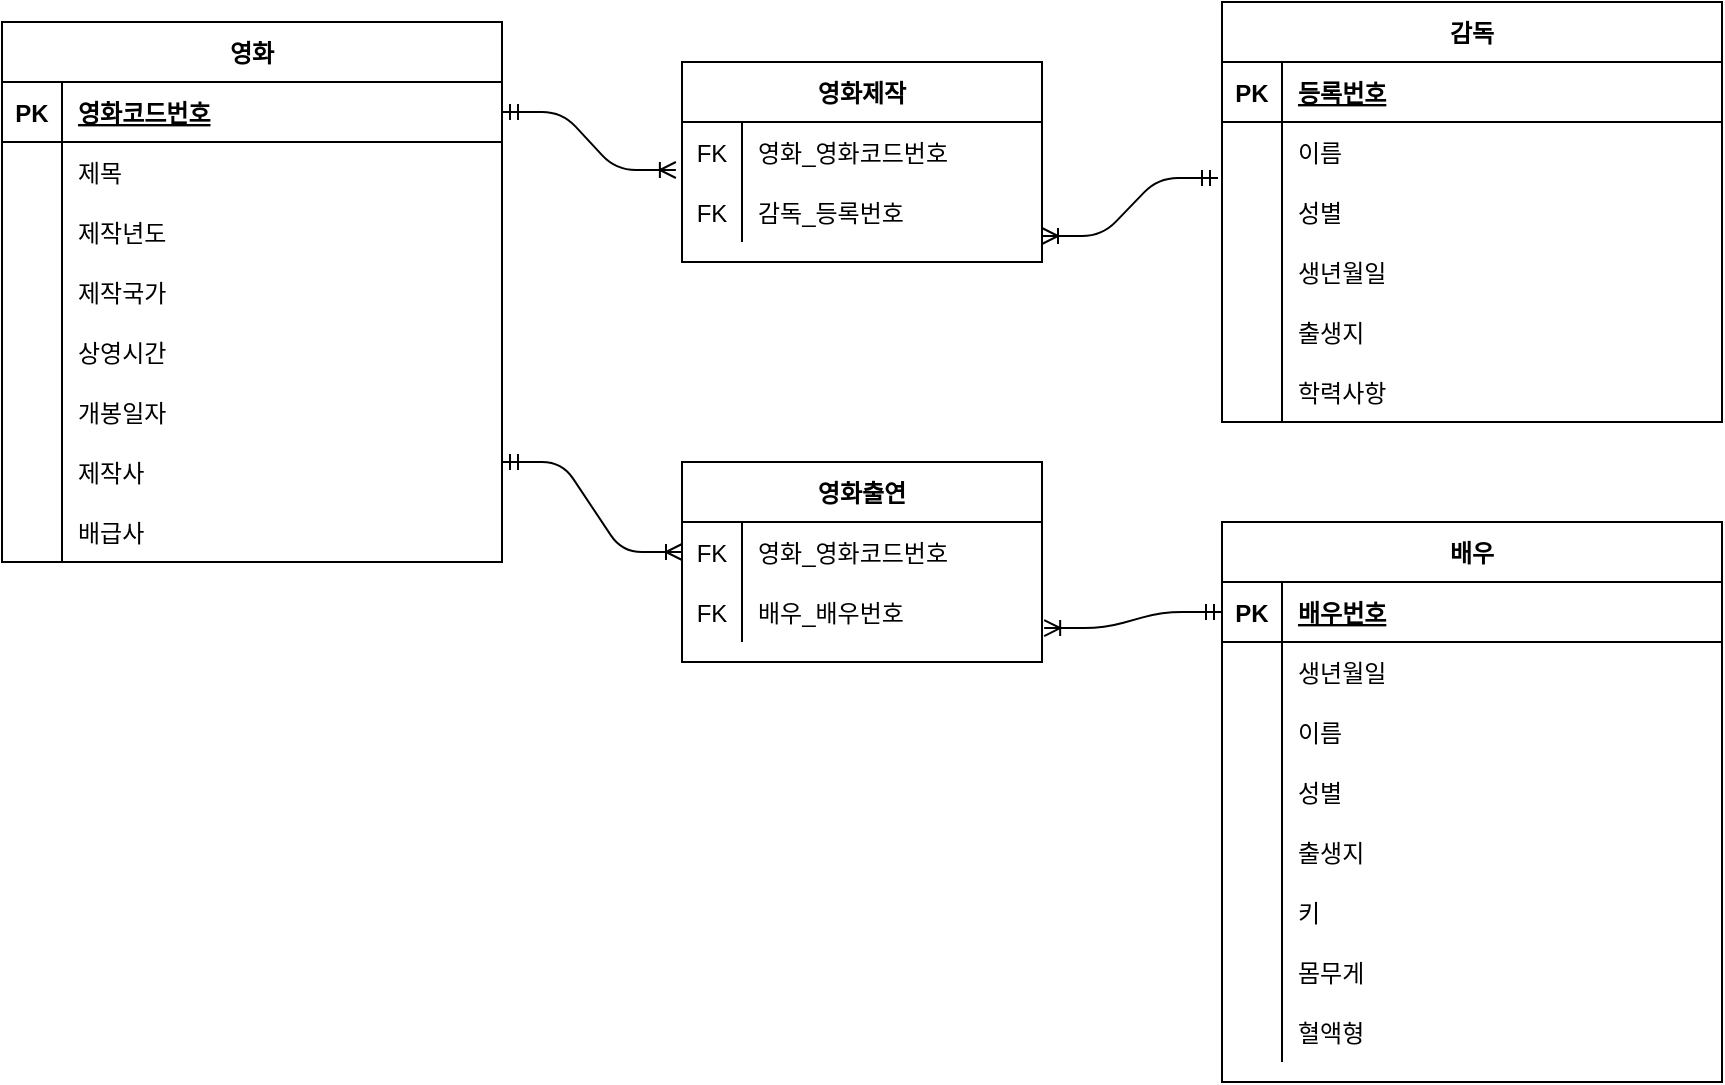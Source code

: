 <mxfile version="14.6.6" type="github">
  <diagram id="R2lEEEUBdFMjLlhIrx00" name="Page-1">
    <mxGraphModel dx="868" dy="450" grid="1" gridSize="10" guides="1" tooltips="1" connect="1" arrows="1" fold="1" page="1" pageScale="1" pageWidth="850" pageHeight="1100" math="0" shadow="0" extFonts="Permanent Marker^https://fonts.googleapis.com/css?family=Permanent+Marker">
      <root>
        <mxCell id="0" />
        <mxCell id="1" parent="0" />
        <mxCell id="C-vyLk0tnHw3VtMMgP7b-2" value="감독" style="shape=table;startSize=30;container=1;collapsible=1;childLayout=tableLayout;fixedRows=1;rowLines=0;fontStyle=1;align=center;resizeLast=1;" parent="1" vertex="1">
          <mxGeometry x="620" y="10" width="250" height="210" as="geometry" />
        </mxCell>
        <mxCell id="C-vyLk0tnHw3VtMMgP7b-3" value="" style="shape=partialRectangle;collapsible=0;dropTarget=0;pointerEvents=0;fillColor=none;points=[[0,0.5],[1,0.5]];portConstraint=eastwest;top=0;left=0;right=0;bottom=1;" parent="C-vyLk0tnHw3VtMMgP7b-2" vertex="1">
          <mxGeometry y="30" width="250" height="30" as="geometry" />
        </mxCell>
        <mxCell id="C-vyLk0tnHw3VtMMgP7b-4" value="PK" style="shape=partialRectangle;overflow=hidden;connectable=0;fillColor=none;top=0;left=0;bottom=0;right=0;fontStyle=1;" parent="C-vyLk0tnHw3VtMMgP7b-3" vertex="1">
          <mxGeometry width="30" height="30" as="geometry" />
        </mxCell>
        <mxCell id="C-vyLk0tnHw3VtMMgP7b-5" value="등록번호" style="shape=partialRectangle;overflow=hidden;connectable=0;fillColor=none;top=0;left=0;bottom=0;right=0;align=left;spacingLeft=6;fontStyle=5;" parent="C-vyLk0tnHw3VtMMgP7b-3" vertex="1">
          <mxGeometry x="30" width="220" height="30" as="geometry" />
        </mxCell>
        <mxCell id="C-vyLk0tnHw3VtMMgP7b-6" value="" style="shape=partialRectangle;collapsible=0;dropTarget=0;pointerEvents=0;fillColor=none;points=[[0,0.5],[1,0.5]];portConstraint=eastwest;top=0;left=0;right=0;bottom=0;" parent="C-vyLk0tnHw3VtMMgP7b-2" vertex="1">
          <mxGeometry y="60" width="250" height="30" as="geometry" />
        </mxCell>
        <mxCell id="C-vyLk0tnHw3VtMMgP7b-7" value="" style="shape=partialRectangle;overflow=hidden;connectable=0;fillColor=none;top=0;left=0;bottom=0;right=0;" parent="C-vyLk0tnHw3VtMMgP7b-6" vertex="1">
          <mxGeometry width="30" height="30" as="geometry" />
        </mxCell>
        <mxCell id="C-vyLk0tnHw3VtMMgP7b-8" value="이름" style="shape=partialRectangle;overflow=hidden;connectable=0;fillColor=none;top=0;left=0;bottom=0;right=0;align=left;spacingLeft=6;" parent="C-vyLk0tnHw3VtMMgP7b-6" vertex="1">
          <mxGeometry x="30" width="220" height="30" as="geometry" />
        </mxCell>
        <mxCell id="C-vyLk0tnHw3VtMMgP7b-9" value="" style="shape=partialRectangle;collapsible=0;dropTarget=0;pointerEvents=0;fillColor=none;points=[[0,0.5],[1,0.5]];portConstraint=eastwest;top=0;left=0;right=0;bottom=0;" parent="C-vyLk0tnHw3VtMMgP7b-2" vertex="1">
          <mxGeometry y="90" width="250" height="30" as="geometry" />
        </mxCell>
        <mxCell id="C-vyLk0tnHw3VtMMgP7b-10" value="" style="shape=partialRectangle;overflow=hidden;connectable=0;fillColor=none;top=0;left=0;bottom=0;right=0;" parent="C-vyLk0tnHw3VtMMgP7b-9" vertex="1">
          <mxGeometry width="30" height="30" as="geometry" />
        </mxCell>
        <mxCell id="C-vyLk0tnHw3VtMMgP7b-11" value="성별" style="shape=partialRectangle;overflow=hidden;connectable=0;fillColor=none;top=0;left=0;bottom=0;right=0;align=left;spacingLeft=6;" parent="C-vyLk0tnHw3VtMMgP7b-9" vertex="1">
          <mxGeometry x="30" width="220" height="30" as="geometry" />
        </mxCell>
        <mxCell id="z78ce82XJS9O9JXt9uHI-20" value="" style="shape=partialRectangle;collapsible=0;dropTarget=0;pointerEvents=0;fillColor=none;points=[[0,0.5],[1,0.5]];portConstraint=eastwest;top=0;left=0;right=0;bottom=0;" parent="C-vyLk0tnHw3VtMMgP7b-2" vertex="1">
          <mxGeometry y="120" width="250" height="30" as="geometry" />
        </mxCell>
        <mxCell id="z78ce82XJS9O9JXt9uHI-21" value="" style="shape=partialRectangle;overflow=hidden;connectable=0;fillColor=none;top=0;left=0;bottom=0;right=0;" parent="z78ce82XJS9O9JXt9uHI-20" vertex="1">
          <mxGeometry width="30" height="30" as="geometry" />
        </mxCell>
        <mxCell id="z78ce82XJS9O9JXt9uHI-22" value="생년월일" style="shape=partialRectangle;overflow=hidden;connectable=0;fillColor=none;top=0;left=0;bottom=0;right=0;align=left;spacingLeft=6;" parent="z78ce82XJS9O9JXt9uHI-20" vertex="1">
          <mxGeometry x="30" width="220" height="30" as="geometry" />
        </mxCell>
        <mxCell id="z78ce82XJS9O9JXt9uHI-23" value="" style="shape=partialRectangle;collapsible=0;dropTarget=0;pointerEvents=0;fillColor=none;points=[[0,0.5],[1,0.5]];portConstraint=eastwest;top=0;left=0;right=0;bottom=0;" parent="C-vyLk0tnHw3VtMMgP7b-2" vertex="1">
          <mxGeometry y="150" width="250" height="30" as="geometry" />
        </mxCell>
        <mxCell id="z78ce82XJS9O9JXt9uHI-24" value="" style="shape=partialRectangle;overflow=hidden;connectable=0;fillColor=none;top=0;left=0;bottom=0;right=0;" parent="z78ce82XJS9O9JXt9uHI-23" vertex="1">
          <mxGeometry width="30" height="30" as="geometry" />
        </mxCell>
        <mxCell id="z78ce82XJS9O9JXt9uHI-25" value="출생지" style="shape=partialRectangle;overflow=hidden;connectable=0;fillColor=none;top=0;left=0;bottom=0;right=0;align=left;spacingLeft=6;" parent="z78ce82XJS9O9JXt9uHI-23" vertex="1">
          <mxGeometry x="30" width="220" height="30" as="geometry" />
        </mxCell>
        <mxCell id="z78ce82XJS9O9JXt9uHI-26" value="" style="shape=partialRectangle;collapsible=0;dropTarget=0;pointerEvents=0;fillColor=none;points=[[0,0.5],[1,0.5]];portConstraint=eastwest;top=0;left=0;right=0;bottom=0;" parent="C-vyLk0tnHw3VtMMgP7b-2" vertex="1">
          <mxGeometry y="180" width="250" height="30" as="geometry" />
        </mxCell>
        <mxCell id="z78ce82XJS9O9JXt9uHI-27" value="" style="shape=partialRectangle;overflow=hidden;connectable=0;fillColor=none;top=0;left=0;bottom=0;right=0;" parent="z78ce82XJS9O9JXt9uHI-26" vertex="1">
          <mxGeometry width="30" height="30" as="geometry" />
        </mxCell>
        <mxCell id="z78ce82XJS9O9JXt9uHI-28" value="학력사항" style="shape=partialRectangle;overflow=hidden;connectable=0;fillColor=none;top=0;left=0;bottom=0;right=0;align=left;spacingLeft=6;" parent="z78ce82XJS9O9JXt9uHI-26" vertex="1">
          <mxGeometry x="30" width="220" height="30" as="geometry" />
        </mxCell>
        <mxCell id="C-vyLk0tnHw3VtMMgP7b-13" value="배우" style="shape=table;startSize=30;container=1;collapsible=1;childLayout=tableLayout;fixedRows=1;rowLines=0;fontStyle=1;align=center;resizeLast=1;" parent="1" vertex="1">
          <mxGeometry x="620" y="270" width="250" height="280" as="geometry" />
        </mxCell>
        <mxCell id="C-vyLk0tnHw3VtMMgP7b-14" value="" style="shape=partialRectangle;collapsible=0;dropTarget=0;pointerEvents=0;fillColor=none;points=[[0,0.5],[1,0.5]];portConstraint=eastwest;top=0;left=0;right=0;bottom=1;" parent="C-vyLk0tnHw3VtMMgP7b-13" vertex="1">
          <mxGeometry y="30" width="250" height="30" as="geometry" />
        </mxCell>
        <mxCell id="C-vyLk0tnHw3VtMMgP7b-15" value="PK" style="shape=partialRectangle;overflow=hidden;connectable=0;fillColor=none;top=0;left=0;bottom=0;right=0;fontStyle=1;" parent="C-vyLk0tnHw3VtMMgP7b-14" vertex="1">
          <mxGeometry width="30" height="30" as="geometry" />
        </mxCell>
        <mxCell id="C-vyLk0tnHw3VtMMgP7b-16" value="배우번호" style="shape=partialRectangle;overflow=hidden;connectable=0;fillColor=none;top=0;left=0;bottom=0;right=0;align=left;spacingLeft=6;fontStyle=5;" parent="C-vyLk0tnHw3VtMMgP7b-14" vertex="1">
          <mxGeometry x="30" width="220" height="30" as="geometry" />
        </mxCell>
        <mxCell id="C-vyLk0tnHw3VtMMgP7b-17" value="" style="shape=partialRectangle;collapsible=0;dropTarget=0;pointerEvents=0;fillColor=none;points=[[0,0.5],[1,0.5]];portConstraint=eastwest;top=0;left=0;right=0;bottom=0;" parent="C-vyLk0tnHw3VtMMgP7b-13" vertex="1">
          <mxGeometry y="60" width="250" height="30" as="geometry" />
        </mxCell>
        <mxCell id="C-vyLk0tnHw3VtMMgP7b-18" value="" style="shape=partialRectangle;overflow=hidden;connectable=0;fillColor=none;top=0;left=0;bottom=0;right=0;" parent="C-vyLk0tnHw3VtMMgP7b-17" vertex="1">
          <mxGeometry width="30" height="30" as="geometry" />
        </mxCell>
        <mxCell id="C-vyLk0tnHw3VtMMgP7b-19" value="생년월일" style="shape=partialRectangle;overflow=hidden;connectable=0;fillColor=none;top=0;left=0;bottom=0;right=0;align=left;spacingLeft=6;" parent="C-vyLk0tnHw3VtMMgP7b-17" vertex="1">
          <mxGeometry x="30" width="220" height="30" as="geometry" />
        </mxCell>
        <mxCell id="C-vyLk0tnHw3VtMMgP7b-20" value="" style="shape=partialRectangle;collapsible=0;dropTarget=0;pointerEvents=0;fillColor=none;points=[[0,0.5],[1,0.5]];portConstraint=eastwest;top=0;left=0;right=0;bottom=0;" parent="C-vyLk0tnHw3VtMMgP7b-13" vertex="1">
          <mxGeometry y="90" width="250" height="30" as="geometry" />
        </mxCell>
        <mxCell id="C-vyLk0tnHw3VtMMgP7b-21" value="" style="shape=partialRectangle;overflow=hidden;connectable=0;fillColor=none;top=0;left=0;bottom=0;right=0;" parent="C-vyLk0tnHw3VtMMgP7b-20" vertex="1">
          <mxGeometry width="30" height="30" as="geometry" />
        </mxCell>
        <mxCell id="C-vyLk0tnHw3VtMMgP7b-22" value="이름" style="shape=partialRectangle;overflow=hidden;connectable=0;fillColor=none;top=0;left=0;bottom=0;right=0;align=left;spacingLeft=6;" parent="C-vyLk0tnHw3VtMMgP7b-20" vertex="1">
          <mxGeometry x="30" width="220" height="30" as="geometry" />
        </mxCell>
        <mxCell id="z78ce82XJS9O9JXt9uHI-35" value="" style="shape=partialRectangle;collapsible=0;dropTarget=0;pointerEvents=0;fillColor=none;points=[[0,0.5],[1,0.5]];portConstraint=eastwest;top=0;left=0;right=0;bottom=0;" parent="C-vyLk0tnHw3VtMMgP7b-13" vertex="1">
          <mxGeometry y="120" width="250" height="30" as="geometry" />
        </mxCell>
        <mxCell id="z78ce82XJS9O9JXt9uHI-36" value="" style="shape=partialRectangle;overflow=hidden;connectable=0;fillColor=none;top=0;left=0;bottom=0;right=0;" parent="z78ce82XJS9O9JXt9uHI-35" vertex="1">
          <mxGeometry width="30" height="30" as="geometry" />
        </mxCell>
        <mxCell id="z78ce82XJS9O9JXt9uHI-37" value="성별" style="shape=partialRectangle;overflow=hidden;connectable=0;fillColor=none;top=0;left=0;bottom=0;right=0;align=left;spacingLeft=6;" parent="z78ce82XJS9O9JXt9uHI-35" vertex="1">
          <mxGeometry x="30" width="220" height="30" as="geometry" />
        </mxCell>
        <mxCell id="z78ce82XJS9O9JXt9uHI-38" value="" style="shape=partialRectangle;collapsible=0;dropTarget=0;pointerEvents=0;fillColor=none;points=[[0,0.5],[1,0.5]];portConstraint=eastwest;top=0;left=0;right=0;bottom=0;" parent="C-vyLk0tnHw3VtMMgP7b-13" vertex="1">
          <mxGeometry y="150" width="250" height="30" as="geometry" />
        </mxCell>
        <mxCell id="z78ce82XJS9O9JXt9uHI-39" value="" style="shape=partialRectangle;overflow=hidden;connectable=0;fillColor=none;top=0;left=0;bottom=0;right=0;" parent="z78ce82XJS9O9JXt9uHI-38" vertex="1">
          <mxGeometry width="30" height="30" as="geometry" />
        </mxCell>
        <mxCell id="z78ce82XJS9O9JXt9uHI-40" value="출생지" style="shape=partialRectangle;overflow=hidden;connectable=0;fillColor=none;top=0;left=0;bottom=0;right=0;align=left;spacingLeft=6;" parent="z78ce82XJS9O9JXt9uHI-38" vertex="1">
          <mxGeometry x="30" width="220" height="30" as="geometry" />
        </mxCell>
        <mxCell id="z78ce82XJS9O9JXt9uHI-47" value="" style="shape=partialRectangle;collapsible=0;dropTarget=0;pointerEvents=0;fillColor=none;points=[[0,0.5],[1,0.5]];portConstraint=eastwest;top=0;left=0;right=0;bottom=0;" parent="C-vyLk0tnHw3VtMMgP7b-13" vertex="1">
          <mxGeometry y="180" width="250" height="30" as="geometry" />
        </mxCell>
        <mxCell id="z78ce82XJS9O9JXt9uHI-48" value="" style="shape=partialRectangle;overflow=hidden;connectable=0;fillColor=none;top=0;left=0;bottom=0;right=0;" parent="z78ce82XJS9O9JXt9uHI-47" vertex="1">
          <mxGeometry width="30" height="30" as="geometry" />
        </mxCell>
        <mxCell id="z78ce82XJS9O9JXt9uHI-49" value="키" style="shape=partialRectangle;overflow=hidden;connectable=0;fillColor=none;top=0;left=0;bottom=0;right=0;align=left;spacingLeft=6;" parent="z78ce82XJS9O9JXt9uHI-47" vertex="1">
          <mxGeometry x="30" width="220" height="30" as="geometry" />
        </mxCell>
        <mxCell id="z78ce82XJS9O9JXt9uHI-44" value="" style="shape=partialRectangle;collapsible=0;dropTarget=0;pointerEvents=0;fillColor=none;points=[[0,0.5],[1,0.5]];portConstraint=eastwest;top=0;left=0;right=0;bottom=0;" parent="C-vyLk0tnHw3VtMMgP7b-13" vertex="1">
          <mxGeometry y="210" width="250" height="30" as="geometry" />
        </mxCell>
        <mxCell id="z78ce82XJS9O9JXt9uHI-45" value="" style="shape=partialRectangle;overflow=hidden;connectable=0;fillColor=none;top=0;left=0;bottom=0;right=0;" parent="z78ce82XJS9O9JXt9uHI-44" vertex="1">
          <mxGeometry width="30" height="30" as="geometry" />
        </mxCell>
        <mxCell id="z78ce82XJS9O9JXt9uHI-46" value="몸무게" style="shape=partialRectangle;overflow=hidden;connectable=0;fillColor=none;top=0;left=0;bottom=0;right=0;align=left;spacingLeft=6;" parent="z78ce82XJS9O9JXt9uHI-44" vertex="1">
          <mxGeometry x="30" width="220" height="30" as="geometry" />
        </mxCell>
        <mxCell id="z78ce82XJS9O9JXt9uHI-41" value="" style="shape=partialRectangle;collapsible=0;dropTarget=0;pointerEvents=0;fillColor=none;points=[[0,0.5],[1,0.5]];portConstraint=eastwest;top=0;left=0;right=0;bottom=0;" parent="C-vyLk0tnHw3VtMMgP7b-13" vertex="1">
          <mxGeometry y="240" width="250" height="30" as="geometry" />
        </mxCell>
        <mxCell id="z78ce82XJS9O9JXt9uHI-42" value="" style="shape=partialRectangle;overflow=hidden;connectable=0;fillColor=none;top=0;left=0;bottom=0;right=0;" parent="z78ce82XJS9O9JXt9uHI-41" vertex="1">
          <mxGeometry width="30" height="30" as="geometry" />
        </mxCell>
        <mxCell id="z78ce82XJS9O9JXt9uHI-43" value="혈액형" style="shape=partialRectangle;overflow=hidden;connectable=0;fillColor=none;top=0;left=0;bottom=0;right=0;align=left;spacingLeft=6;" parent="z78ce82XJS9O9JXt9uHI-41" vertex="1">
          <mxGeometry x="30" width="220" height="30" as="geometry" />
        </mxCell>
        <mxCell id="C-vyLk0tnHw3VtMMgP7b-23" value="영화" style="shape=table;startSize=30;container=1;collapsible=1;childLayout=tableLayout;fixedRows=1;rowLines=0;fontStyle=1;align=center;resizeLast=1;" parent="1" vertex="1">
          <mxGeometry x="10" y="20" width="250" height="270" as="geometry" />
        </mxCell>
        <mxCell id="C-vyLk0tnHw3VtMMgP7b-24" value="" style="shape=partialRectangle;collapsible=0;dropTarget=0;pointerEvents=0;fillColor=none;points=[[0,0.5],[1,0.5]];portConstraint=eastwest;top=0;left=0;right=0;bottom=1;" parent="C-vyLk0tnHw3VtMMgP7b-23" vertex="1">
          <mxGeometry y="30" width="250" height="30" as="geometry" />
        </mxCell>
        <mxCell id="C-vyLk0tnHw3VtMMgP7b-25" value="PK" style="shape=partialRectangle;overflow=hidden;connectable=0;fillColor=none;top=0;left=0;bottom=0;right=0;fontStyle=1;" parent="C-vyLk0tnHw3VtMMgP7b-24" vertex="1">
          <mxGeometry width="30" height="30" as="geometry" />
        </mxCell>
        <mxCell id="C-vyLk0tnHw3VtMMgP7b-26" value="영화코드번호" style="shape=partialRectangle;overflow=hidden;connectable=0;fillColor=none;top=0;left=0;bottom=0;right=0;align=left;spacingLeft=6;fontStyle=5;" parent="C-vyLk0tnHw3VtMMgP7b-24" vertex="1">
          <mxGeometry x="30" width="220" height="30" as="geometry" />
        </mxCell>
        <mxCell id="z78ce82XJS9O9JXt9uHI-2" value="" style="shape=partialRectangle;collapsible=0;dropTarget=0;pointerEvents=0;fillColor=none;points=[[0,0.5],[1,0.5]];portConstraint=eastwest;top=0;left=0;right=0;bottom=0;" parent="C-vyLk0tnHw3VtMMgP7b-23" vertex="1">
          <mxGeometry y="60" width="250" height="30" as="geometry" />
        </mxCell>
        <mxCell id="z78ce82XJS9O9JXt9uHI-3" value="" style="shape=partialRectangle;overflow=hidden;connectable=0;fillColor=none;top=0;left=0;bottom=0;right=0;" parent="z78ce82XJS9O9JXt9uHI-2" vertex="1">
          <mxGeometry width="30" height="30" as="geometry" />
        </mxCell>
        <mxCell id="z78ce82XJS9O9JXt9uHI-4" value="제목" style="shape=partialRectangle;overflow=hidden;connectable=0;fillColor=none;top=0;left=0;bottom=0;right=0;align=left;spacingLeft=6;" parent="z78ce82XJS9O9JXt9uHI-2" vertex="1">
          <mxGeometry x="30" width="220" height="30" as="geometry" />
        </mxCell>
        <mxCell id="z78ce82XJS9O9JXt9uHI-5" value="" style="shape=partialRectangle;collapsible=0;dropTarget=0;pointerEvents=0;fillColor=none;points=[[0,0.5],[1,0.5]];portConstraint=eastwest;top=0;left=0;right=0;bottom=0;" parent="C-vyLk0tnHw3VtMMgP7b-23" vertex="1">
          <mxGeometry y="90" width="250" height="30" as="geometry" />
        </mxCell>
        <mxCell id="z78ce82XJS9O9JXt9uHI-6" value="" style="shape=partialRectangle;overflow=hidden;connectable=0;fillColor=none;top=0;left=0;bottom=0;right=0;" parent="z78ce82XJS9O9JXt9uHI-5" vertex="1">
          <mxGeometry width="30" height="30" as="geometry" />
        </mxCell>
        <mxCell id="z78ce82XJS9O9JXt9uHI-7" value="제작년도" style="shape=partialRectangle;overflow=hidden;connectable=0;fillColor=none;top=0;left=0;bottom=0;right=0;align=left;spacingLeft=6;" parent="z78ce82XJS9O9JXt9uHI-5" vertex="1">
          <mxGeometry x="30" width="220" height="30" as="geometry" />
        </mxCell>
        <mxCell id="z78ce82XJS9O9JXt9uHI-8" value="" style="shape=partialRectangle;collapsible=0;dropTarget=0;pointerEvents=0;fillColor=none;points=[[0,0.5],[1,0.5]];portConstraint=eastwest;top=0;left=0;right=0;bottom=0;" parent="C-vyLk0tnHw3VtMMgP7b-23" vertex="1">
          <mxGeometry y="120" width="250" height="30" as="geometry" />
        </mxCell>
        <mxCell id="z78ce82XJS9O9JXt9uHI-9" value="" style="shape=partialRectangle;overflow=hidden;connectable=0;fillColor=none;top=0;left=0;bottom=0;right=0;" parent="z78ce82XJS9O9JXt9uHI-8" vertex="1">
          <mxGeometry width="30" height="30" as="geometry" />
        </mxCell>
        <mxCell id="z78ce82XJS9O9JXt9uHI-10" value="제작국가" style="shape=partialRectangle;overflow=hidden;connectable=0;fillColor=none;top=0;left=0;bottom=0;right=0;align=left;spacingLeft=6;" parent="z78ce82XJS9O9JXt9uHI-8" vertex="1">
          <mxGeometry x="30" width="220" height="30" as="geometry" />
        </mxCell>
        <mxCell id="z78ce82XJS9O9JXt9uHI-11" value="" style="shape=partialRectangle;collapsible=0;dropTarget=0;pointerEvents=0;fillColor=none;points=[[0,0.5],[1,0.5]];portConstraint=eastwest;top=0;left=0;right=0;bottom=0;" parent="C-vyLk0tnHw3VtMMgP7b-23" vertex="1">
          <mxGeometry y="150" width="250" height="30" as="geometry" />
        </mxCell>
        <mxCell id="z78ce82XJS9O9JXt9uHI-12" value="" style="shape=partialRectangle;overflow=hidden;connectable=0;fillColor=none;top=0;left=0;bottom=0;right=0;" parent="z78ce82XJS9O9JXt9uHI-11" vertex="1">
          <mxGeometry width="30" height="30" as="geometry" />
        </mxCell>
        <mxCell id="z78ce82XJS9O9JXt9uHI-13" value="상영시간" style="shape=partialRectangle;overflow=hidden;connectable=0;fillColor=none;top=0;left=0;bottom=0;right=0;align=left;spacingLeft=6;" parent="z78ce82XJS9O9JXt9uHI-11" vertex="1">
          <mxGeometry x="30" width="220" height="30" as="geometry" />
        </mxCell>
        <mxCell id="z78ce82XJS9O9JXt9uHI-14" value="" style="shape=partialRectangle;collapsible=0;dropTarget=0;pointerEvents=0;fillColor=none;points=[[0,0.5],[1,0.5]];portConstraint=eastwest;top=0;left=0;right=0;bottom=0;" parent="C-vyLk0tnHw3VtMMgP7b-23" vertex="1">
          <mxGeometry y="180" width="250" height="30" as="geometry" />
        </mxCell>
        <mxCell id="z78ce82XJS9O9JXt9uHI-15" value="" style="shape=partialRectangle;overflow=hidden;connectable=0;fillColor=none;top=0;left=0;bottom=0;right=0;" parent="z78ce82XJS9O9JXt9uHI-14" vertex="1">
          <mxGeometry width="30" height="30" as="geometry" />
        </mxCell>
        <mxCell id="z78ce82XJS9O9JXt9uHI-16" value="개봉일자" style="shape=partialRectangle;overflow=hidden;connectable=0;fillColor=none;top=0;left=0;bottom=0;right=0;align=left;spacingLeft=6;" parent="z78ce82XJS9O9JXt9uHI-14" vertex="1">
          <mxGeometry x="30" width="220" height="30" as="geometry" />
        </mxCell>
        <mxCell id="z78ce82XJS9O9JXt9uHI-17" value="" style="shape=partialRectangle;collapsible=0;dropTarget=0;pointerEvents=0;fillColor=none;points=[[0,0.5],[1,0.5]];portConstraint=eastwest;top=0;left=0;right=0;bottom=0;" parent="C-vyLk0tnHw3VtMMgP7b-23" vertex="1">
          <mxGeometry y="210" width="250" height="30" as="geometry" />
        </mxCell>
        <mxCell id="z78ce82XJS9O9JXt9uHI-18" value="" style="shape=partialRectangle;overflow=hidden;connectable=0;fillColor=none;top=0;left=0;bottom=0;right=0;" parent="z78ce82XJS9O9JXt9uHI-17" vertex="1">
          <mxGeometry width="30" height="30" as="geometry" />
        </mxCell>
        <mxCell id="z78ce82XJS9O9JXt9uHI-19" value="제작사" style="shape=partialRectangle;overflow=hidden;connectable=0;fillColor=none;top=0;left=0;bottom=0;right=0;align=left;spacingLeft=6;" parent="z78ce82XJS9O9JXt9uHI-17" vertex="1">
          <mxGeometry x="30" width="220" height="30" as="geometry" />
        </mxCell>
        <mxCell id="C-vyLk0tnHw3VtMMgP7b-27" value="" style="shape=partialRectangle;collapsible=0;dropTarget=0;pointerEvents=0;fillColor=none;points=[[0,0.5],[1,0.5]];portConstraint=eastwest;top=0;left=0;right=0;bottom=0;" parent="C-vyLk0tnHw3VtMMgP7b-23" vertex="1">
          <mxGeometry y="240" width="250" height="30" as="geometry" />
        </mxCell>
        <mxCell id="C-vyLk0tnHw3VtMMgP7b-28" value="" style="shape=partialRectangle;overflow=hidden;connectable=0;fillColor=none;top=0;left=0;bottom=0;right=0;" parent="C-vyLk0tnHw3VtMMgP7b-27" vertex="1">
          <mxGeometry width="30" height="30" as="geometry" />
        </mxCell>
        <mxCell id="C-vyLk0tnHw3VtMMgP7b-29" value="배급사" style="shape=partialRectangle;overflow=hidden;connectable=0;fillColor=none;top=0;left=0;bottom=0;right=0;align=left;spacingLeft=6;" parent="C-vyLk0tnHw3VtMMgP7b-27" vertex="1">
          <mxGeometry x="30" width="220" height="30" as="geometry" />
        </mxCell>
        <mxCell id="z78ce82XJS9O9JXt9uHI-56" value="영화제작" style="shape=table;startSize=30;container=1;collapsible=1;childLayout=tableLayout;fixedRows=1;rowLines=0;fontStyle=1;align=center;resizeLast=1;" parent="1" vertex="1">
          <mxGeometry x="350" y="40" width="180" height="100" as="geometry" />
        </mxCell>
        <mxCell id="z78ce82XJS9O9JXt9uHI-60" value="" style="shape=partialRectangle;collapsible=0;dropTarget=0;pointerEvents=0;fillColor=none;top=0;left=0;bottom=0;right=0;points=[[0,0.5],[1,0.5]];portConstraint=eastwest;" parent="z78ce82XJS9O9JXt9uHI-56" vertex="1">
          <mxGeometry y="30" width="180" height="30" as="geometry" />
        </mxCell>
        <mxCell id="z78ce82XJS9O9JXt9uHI-61" value="FK" style="shape=partialRectangle;connectable=0;fillColor=none;top=0;left=0;bottom=0;right=0;editable=1;overflow=hidden;" parent="z78ce82XJS9O9JXt9uHI-60" vertex="1">
          <mxGeometry width="30" height="30" as="geometry" />
        </mxCell>
        <mxCell id="z78ce82XJS9O9JXt9uHI-62" value="영화_영화코드번호" style="shape=partialRectangle;connectable=0;fillColor=none;top=0;left=0;bottom=0;right=0;align=left;spacingLeft=6;overflow=hidden;" parent="z78ce82XJS9O9JXt9uHI-60" vertex="1">
          <mxGeometry x="30" width="150" height="30" as="geometry" />
        </mxCell>
        <mxCell id="z78ce82XJS9O9JXt9uHI-63" value="" style="shape=partialRectangle;collapsible=0;dropTarget=0;pointerEvents=0;fillColor=none;top=0;left=0;bottom=0;right=0;points=[[0,0.5],[1,0.5]];portConstraint=eastwest;" parent="z78ce82XJS9O9JXt9uHI-56" vertex="1">
          <mxGeometry y="60" width="180" height="30" as="geometry" />
        </mxCell>
        <mxCell id="z78ce82XJS9O9JXt9uHI-64" value="FK" style="shape=partialRectangle;connectable=0;fillColor=none;top=0;left=0;bottom=0;right=0;editable=1;overflow=hidden;" parent="z78ce82XJS9O9JXt9uHI-63" vertex="1">
          <mxGeometry width="30" height="30" as="geometry" />
        </mxCell>
        <mxCell id="z78ce82XJS9O9JXt9uHI-65" value="감독_등록번호" style="shape=partialRectangle;connectable=0;fillColor=none;top=0;left=0;bottom=0;right=0;align=left;spacingLeft=6;overflow=hidden;" parent="z78ce82XJS9O9JXt9uHI-63" vertex="1">
          <mxGeometry x="30" width="150" height="30" as="geometry" />
        </mxCell>
        <mxCell id="z78ce82XJS9O9JXt9uHI-71" value="영화출연" style="shape=table;startSize=30;container=1;collapsible=1;childLayout=tableLayout;fixedRows=1;rowLines=0;fontStyle=1;align=center;resizeLast=1;" parent="1" vertex="1">
          <mxGeometry x="350" y="240" width="180" height="100" as="geometry" />
        </mxCell>
        <mxCell id="z78ce82XJS9O9JXt9uHI-78" value="" style="shape=partialRectangle;collapsible=0;dropTarget=0;pointerEvents=0;fillColor=none;top=0;left=0;bottom=0;right=0;points=[[0,0.5],[1,0.5]];portConstraint=eastwest;" parent="z78ce82XJS9O9JXt9uHI-71" vertex="1">
          <mxGeometry y="30" width="180" height="30" as="geometry" />
        </mxCell>
        <mxCell id="z78ce82XJS9O9JXt9uHI-79" value="FK" style="shape=partialRectangle;connectable=0;fillColor=none;top=0;left=0;bottom=0;right=0;editable=1;overflow=hidden;" parent="z78ce82XJS9O9JXt9uHI-78" vertex="1">
          <mxGeometry width="30" height="30" as="geometry" />
        </mxCell>
        <mxCell id="z78ce82XJS9O9JXt9uHI-80" value="영화_영화코드번호" style="shape=partialRectangle;connectable=0;fillColor=none;top=0;left=0;bottom=0;right=0;align=left;spacingLeft=6;overflow=hidden;" parent="z78ce82XJS9O9JXt9uHI-78" vertex="1">
          <mxGeometry x="30" width="150" height="30" as="geometry" />
        </mxCell>
        <mxCell id="z78ce82XJS9O9JXt9uHI-81" value="" style="shape=partialRectangle;collapsible=0;dropTarget=0;pointerEvents=0;fillColor=none;top=0;left=0;bottom=0;right=0;points=[[0,0.5],[1,0.5]];portConstraint=eastwest;" parent="z78ce82XJS9O9JXt9uHI-71" vertex="1">
          <mxGeometry y="60" width="180" height="30" as="geometry" />
        </mxCell>
        <mxCell id="z78ce82XJS9O9JXt9uHI-82" value="FK" style="shape=partialRectangle;connectable=0;fillColor=none;top=0;left=0;bottom=0;right=0;editable=1;overflow=hidden;" parent="z78ce82XJS9O9JXt9uHI-81" vertex="1">
          <mxGeometry width="30" height="30" as="geometry" />
        </mxCell>
        <mxCell id="z78ce82XJS9O9JXt9uHI-83" value="배우_배우번호" style="shape=partialRectangle;connectable=0;fillColor=none;top=0;left=0;bottom=0;right=0;align=left;spacingLeft=6;overflow=hidden;" parent="z78ce82XJS9O9JXt9uHI-81" vertex="1">
          <mxGeometry x="30" width="150" height="30" as="geometry" />
        </mxCell>
        <mxCell id="z78ce82XJS9O9JXt9uHI-84" value="" style="edgeStyle=entityRelationEdgeStyle;fontSize=12;html=1;endArrow=ERoneToMany;startArrow=ERmandOne;exitX=1;exitY=0.5;exitDx=0;exitDy=0;entryX=-0.017;entryY=0.8;entryDx=0;entryDy=0;entryPerimeter=0;" parent="1" source="C-vyLk0tnHw3VtMMgP7b-24" target="z78ce82XJS9O9JXt9uHI-60" edge="1">
          <mxGeometry width="100" height="100" relative="1" as="geometry">
            <mxPoint x="200" y="205" as="sourcePoint" />
            <mxPoint x="300" y="105" as="targetPoint" />
          </mxGeometry>
        </mxCell>
        <mxCell id="z78ce82XJS9O9JXt9uHI-85" value="" style="edgeStyle=entityRelationEdgeStyle;fontSize=12;html=1;endArrow=ERoneToMany;startArrow=ERmandOne;entryX=1;entryY=0.9;entryDx=0;entryDy=0;entryPerimeter=0;exitX=-0.008;exitY=-0.067;exitDx=0;exitDy=0;exitPerimeter=0;" parent="1" source="C-vyLk0tnHw3VtMMgP7b-9" target="z78ce82XJS9O9JXt9uHI-63" edge="1">
          <mxGeometry width="100" height="100" relative="1" as="geometry">
            <mxPoint x="580" y="90" as="sourcePoint" />
            <mxPoint x="586.94" y="129.5" as="targetPoint" />
          </mxGeometry>
        </mxCell>
        <mxCell id="z78ce82XJS9O9JXt9uHI-86" value="" style="edgeStyle=entityRelationEdgeStyle;fontSize=12;html=1;endArrow=ERoneToMany;startArrow=ERmandOne;entryX=0;entryY=0.5;entryDx=0;entryDy=0;" parent="1" target="z78ce82XJS9O9JXt9uHI-78" edge="1">
          <mxGeometry width="100" height="100" relative="1" as="geometry">
            <mxPoint x="260" y="240" as="sourcePoint" />
            <mxPoint x="336.94" y="269" as="targetPoint" />
          </mxGeometry>
        </mxCell>
        <mxCell id="z78ce82XJS9O9JXt9uHI-87" value="" style="edgeStyle=entityRelationEdgeStyle;fontSize=12;html=1;endArrow=ERoneToMany;startArrow=ERmandOne;exitX=0;exitY=0.5;exitDx=0;exitDy=0;entryX=1.006;entryY=0.767;entryDx=0;entryDy=0;entryPerimeter=0;" parent="1" source="C-vyLk0tnHw3VtMMgP7b-14" target="z78ce82XJS9O9JXt9uHI-81" edge="1">
          <mxGeometry width="100" height="100" relative="1" as="geometry">
            <mxPoint x="425" y="380" as="sourcePoint" />
            <mxPoint x="511.94" y="409" as="targetPoint" />
          </mxGeometry>
        </mxCell>
      </root>
    </mxGraphModel>
  </diagram>
</mxfile>
